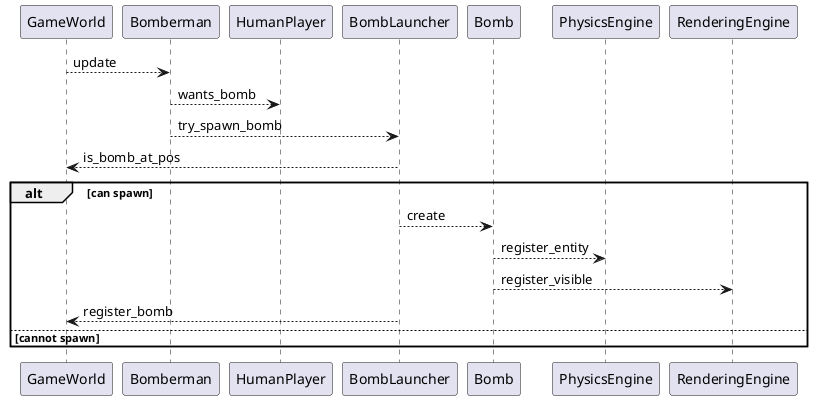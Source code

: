 @startuml

GameWorld --> Bomberman   : update
HumanPlayer <-- Bomberman : wants_bomb
Bomberman --> BombLauncher : try_spawn_bomb
BombLauncher --> GameWorld : is_bomb_at_pos
alt can spawn
BombLauncher --> Bomb : create
Bomb --> PhysicsEngine : register_entity
Bomb --> RenderingEngine : register_visible
BombLauncher --> GameWorld : register_bomb
else cannot spawn
end



@enduml
